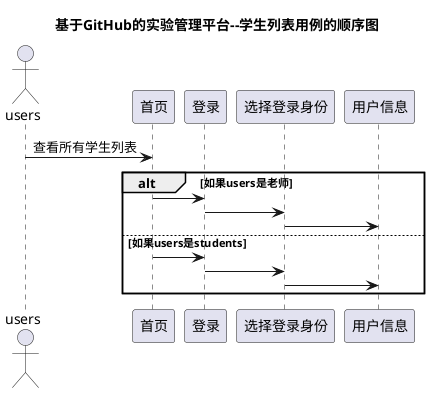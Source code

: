 @startuml

title 基于GitHub的实验管理平台--学生列表用例的顺序图

actor users

users -> 首页: 查看所有学生列表

alt 如果users是老师
    首页 -> 登录
    登录 -> 选择登录身份
	选择登录身份 -> 用户信息

else 如果users是students

    首页 -> 登录
        登录 -> 选择登录身份
    	选择登录身份 -> 用户信息

end



@enduml
